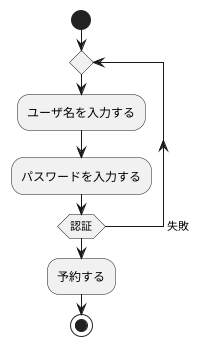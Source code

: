 @startuml
start
repeat
:ユーザ名を入力する;
:パスワードを入力する;
repeat while(認証) -> 失敗
:予約する;
stop


@enduml
' 1.
' 2. ユーザはユーザ名を入力する
' 3. ユーザはパスワードを入力する
' 4. 認証が成功したら予約をおこなう。失敗したら、ユーザとパスワードを再入力する